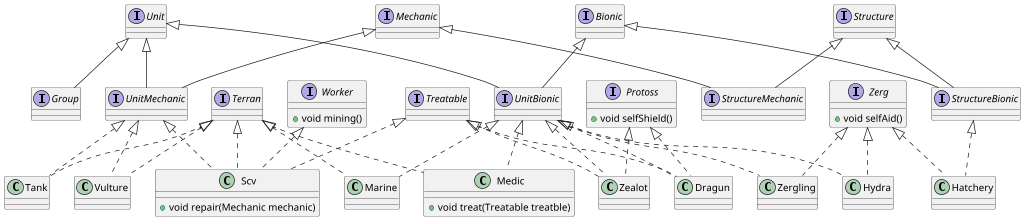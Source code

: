 @startuml

scale 0.7
interface Unit {
}
interface Group implements Unit {
}
interface Structure {
}

interface Terran{}

interface Zerg {
 + void selfAid()
}

interface Protoss {
 + void selfShield()
 }

interface Mechanic {
}

interface Bionic {}

interface Worker {
 + void mining()
}




interface Treatable {}

interface UnitBionic implements Unit, Bionic {}

interface UnitMechanic implements Unit, Mechanic {}

interface StructureBionic implements Structure, Bionic {}

interface StructureMechanic implements Structure, Mechanic {}


class Hatchery implements StructureBionic, Zerg {}


class Marine implements UnitBionic, Terran {}

class Medic implements UnitBionic, Terran {
    + void treat(Treatable treatble)
}

class Tank implements UnitMechanic, Terran {}

class Vulture implements UnitMechanic, Terran {}

class Scv implements UnitMechanic, Terran, Worker, Treatable {
    + void repair(Mechanic mechanic)

}

class Zergling implements UnitBionic, Zerg {}

class Hydra implements UnitBionic, Zerg {}

class Zealot implements UnitBionic, Protoss, Treatable {}

class Dragun implements UnitBionic, Protoss, Treatable {}

















@enduml
